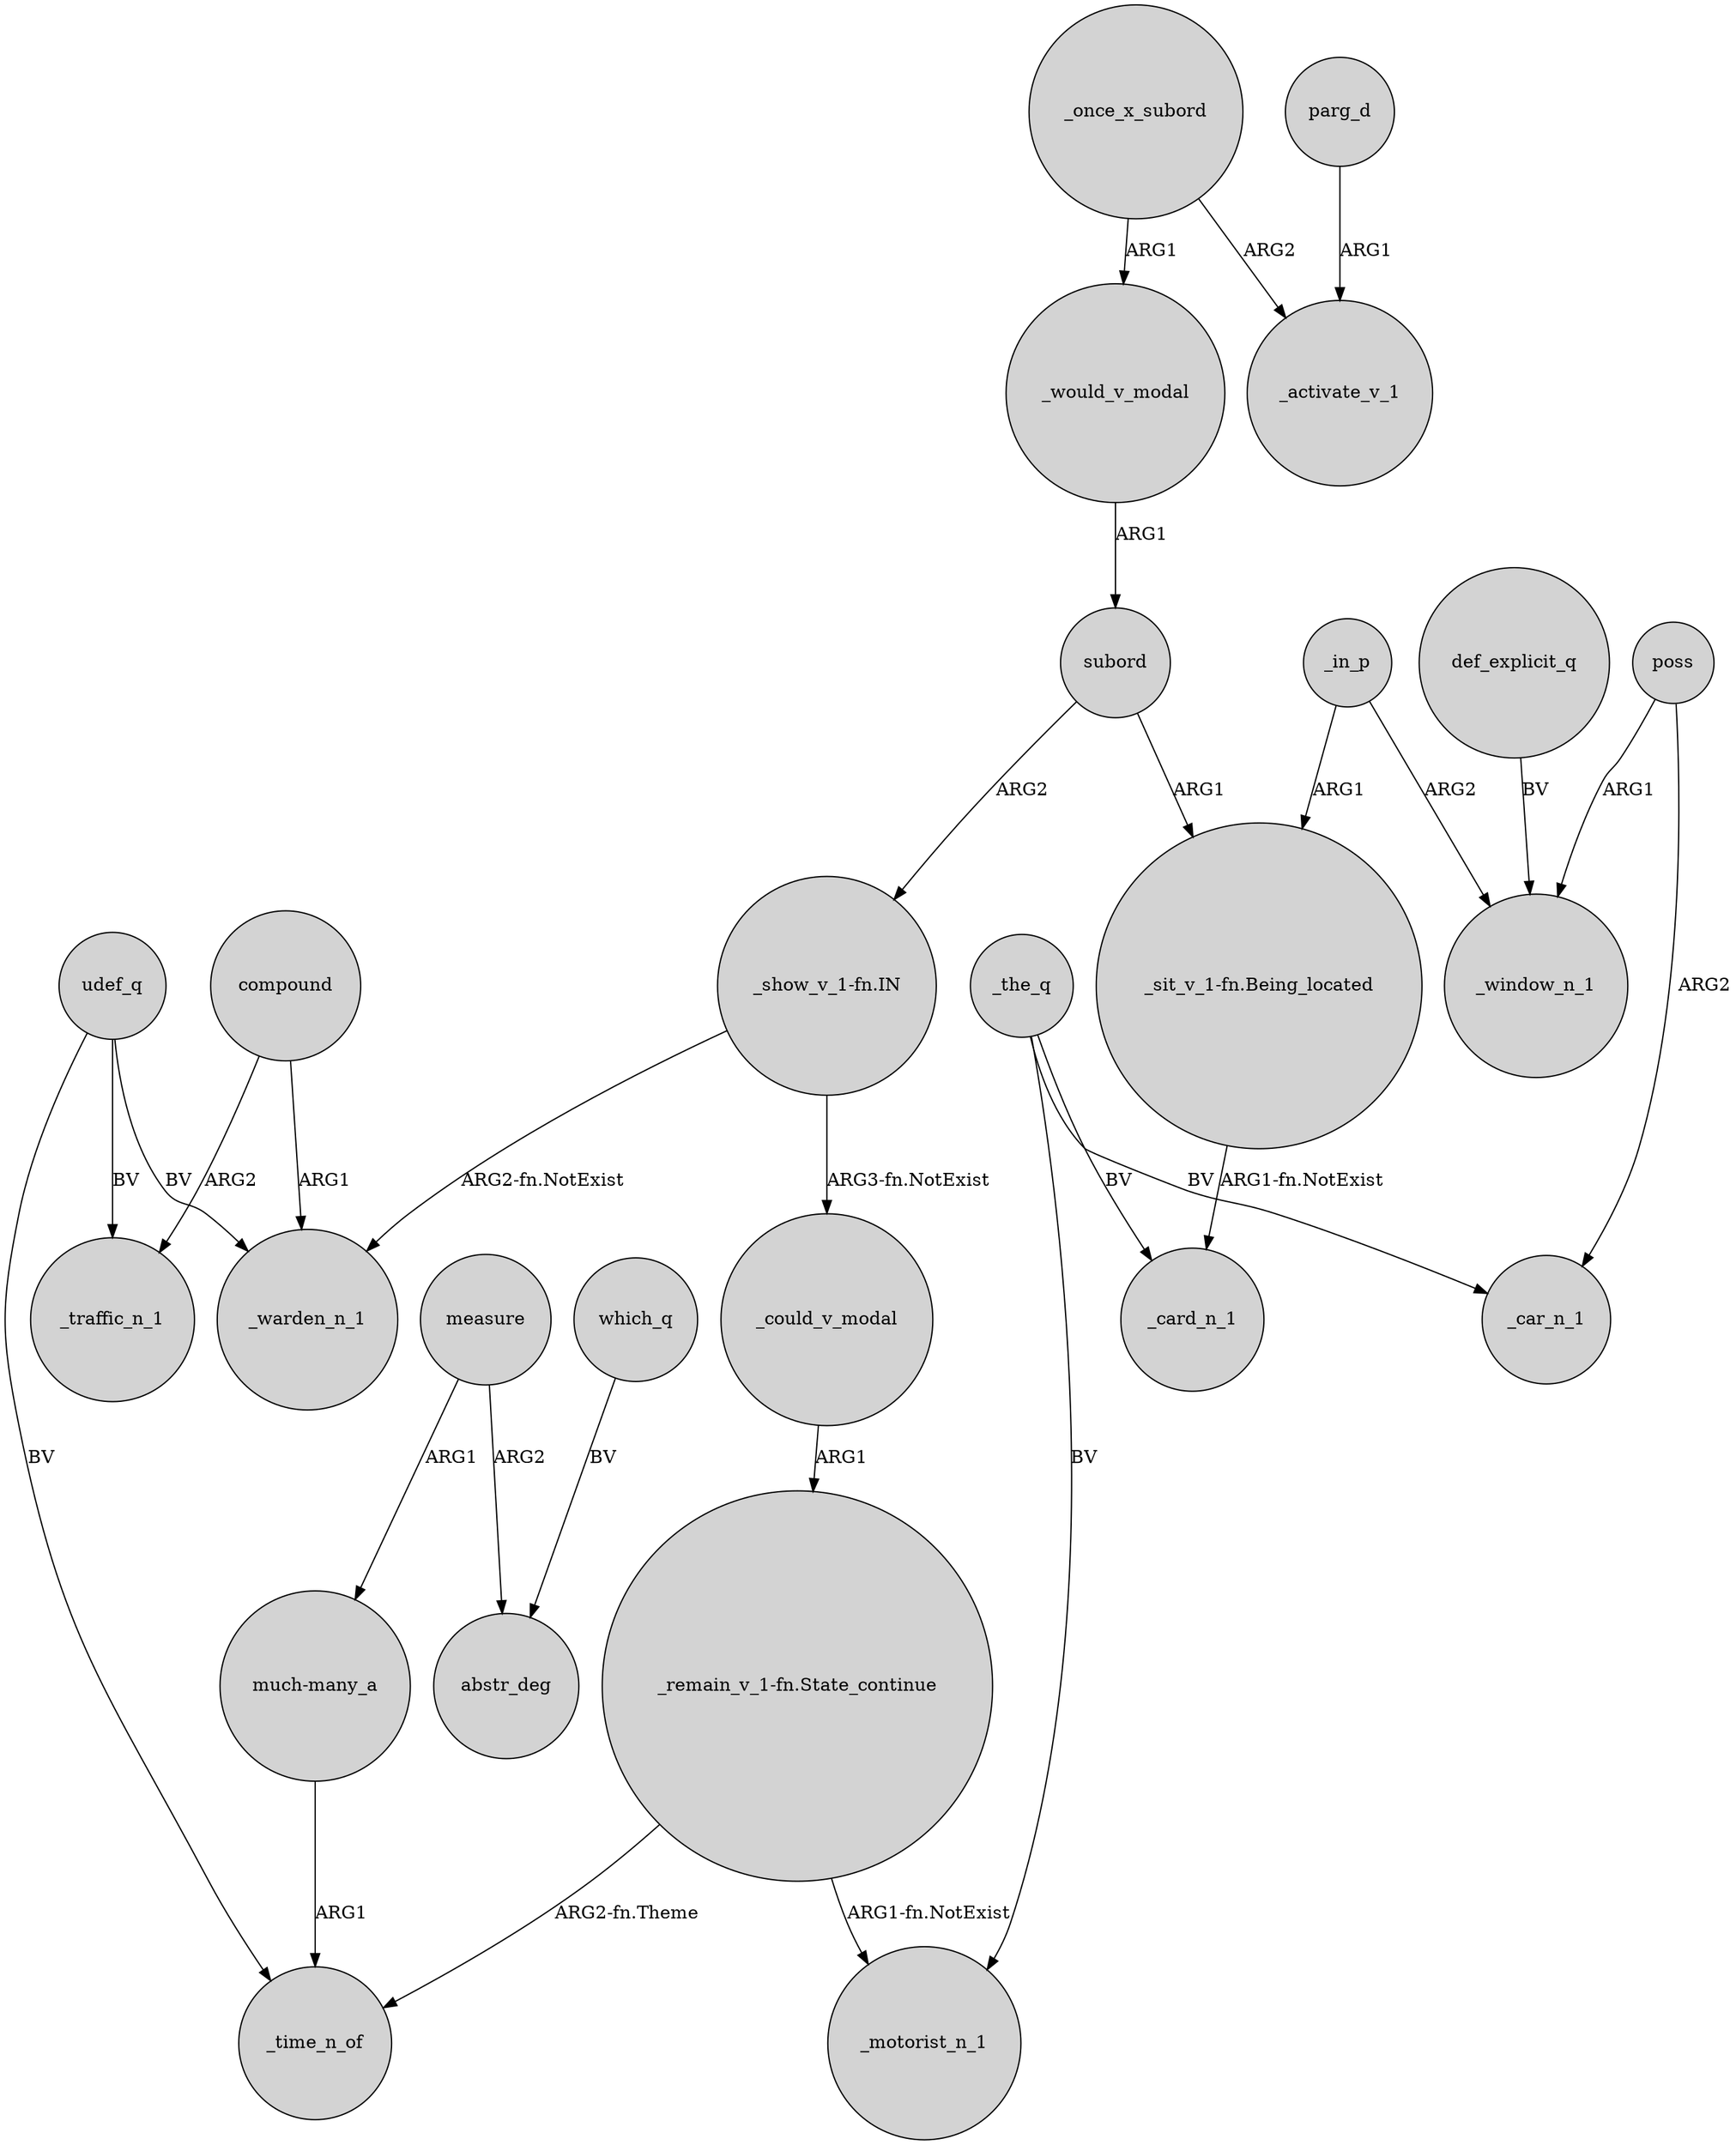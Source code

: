 digraph {
	node [shape=circle style=filled]
	udef_q -> _warden_n_1 [label=BV]
	poss -> _window_n_1 [label=ARG1]
	"_show_v_1-fn.IN" -> _could_v_modal [label="ARG3-fn.NotExist"]
	measure -> abstr_deg [label=ARG2]
	"_remain_v_1-fn.State_continue" -> _time_n_of [label="ARG2-fn.Theme"]
	compound -> _warden_n_1 [label=ARG1]
	compound -> _traffic_n_1 [label=ARG2]
	_could_v_modal -> "_remain_v_1-fn.State_continue" [label=ARG1]
	parg_d -> _activate_v_1 [label=ARG1]
	_the_q -> _car_n_1 [label=BV]
	subord -> "_show_v_1-fn.IN" [label=ARG2]
	subord -> "_sit_v_1-fn.Being_located" [label=ARG1]
	_would_v_modal -> subord [label=ARG1]
	_the_q -> _card_n_1 [label=BV]
	"_show_v_1-fn.IN" -> _warden_n_1 [label="ARG2-fn.NotExist"]
	"_remain_v_1-fn.State_continue" -> _motorist_n_1 [label="ARG1-fn.NotExist"]
	def_explicit_q -> _window_n_1 [label=BV]
	"_sit_v_1-fn.Being_located" -> _card_n_1 [label="ARG1-fn.NotExist"]
	udef_q -> _time_n_of [label=BV]
	_in_p -> _window_n_1 [label=ARG2]
	which_q -> abstr_deg [label=BV]
	poss -> _car_n_1 [label=ARG2]
	_the_q -> _motorist_n_1 [label=BV]
	_once_x_subord -> _would_v_modal [label=ARG1]
	udef_q -> _traffic_n_1 [label=BV]
	_in_p -> "_sit_v_1-fn.Being_located" [label=ARG1]
	"much-many_a" -> _time_n_of [label=ARG1]
	measure -> "much-many_a" [label=ARG1]
	_once_x_subord -> _activate_v_1 [label=ARG2]
}
